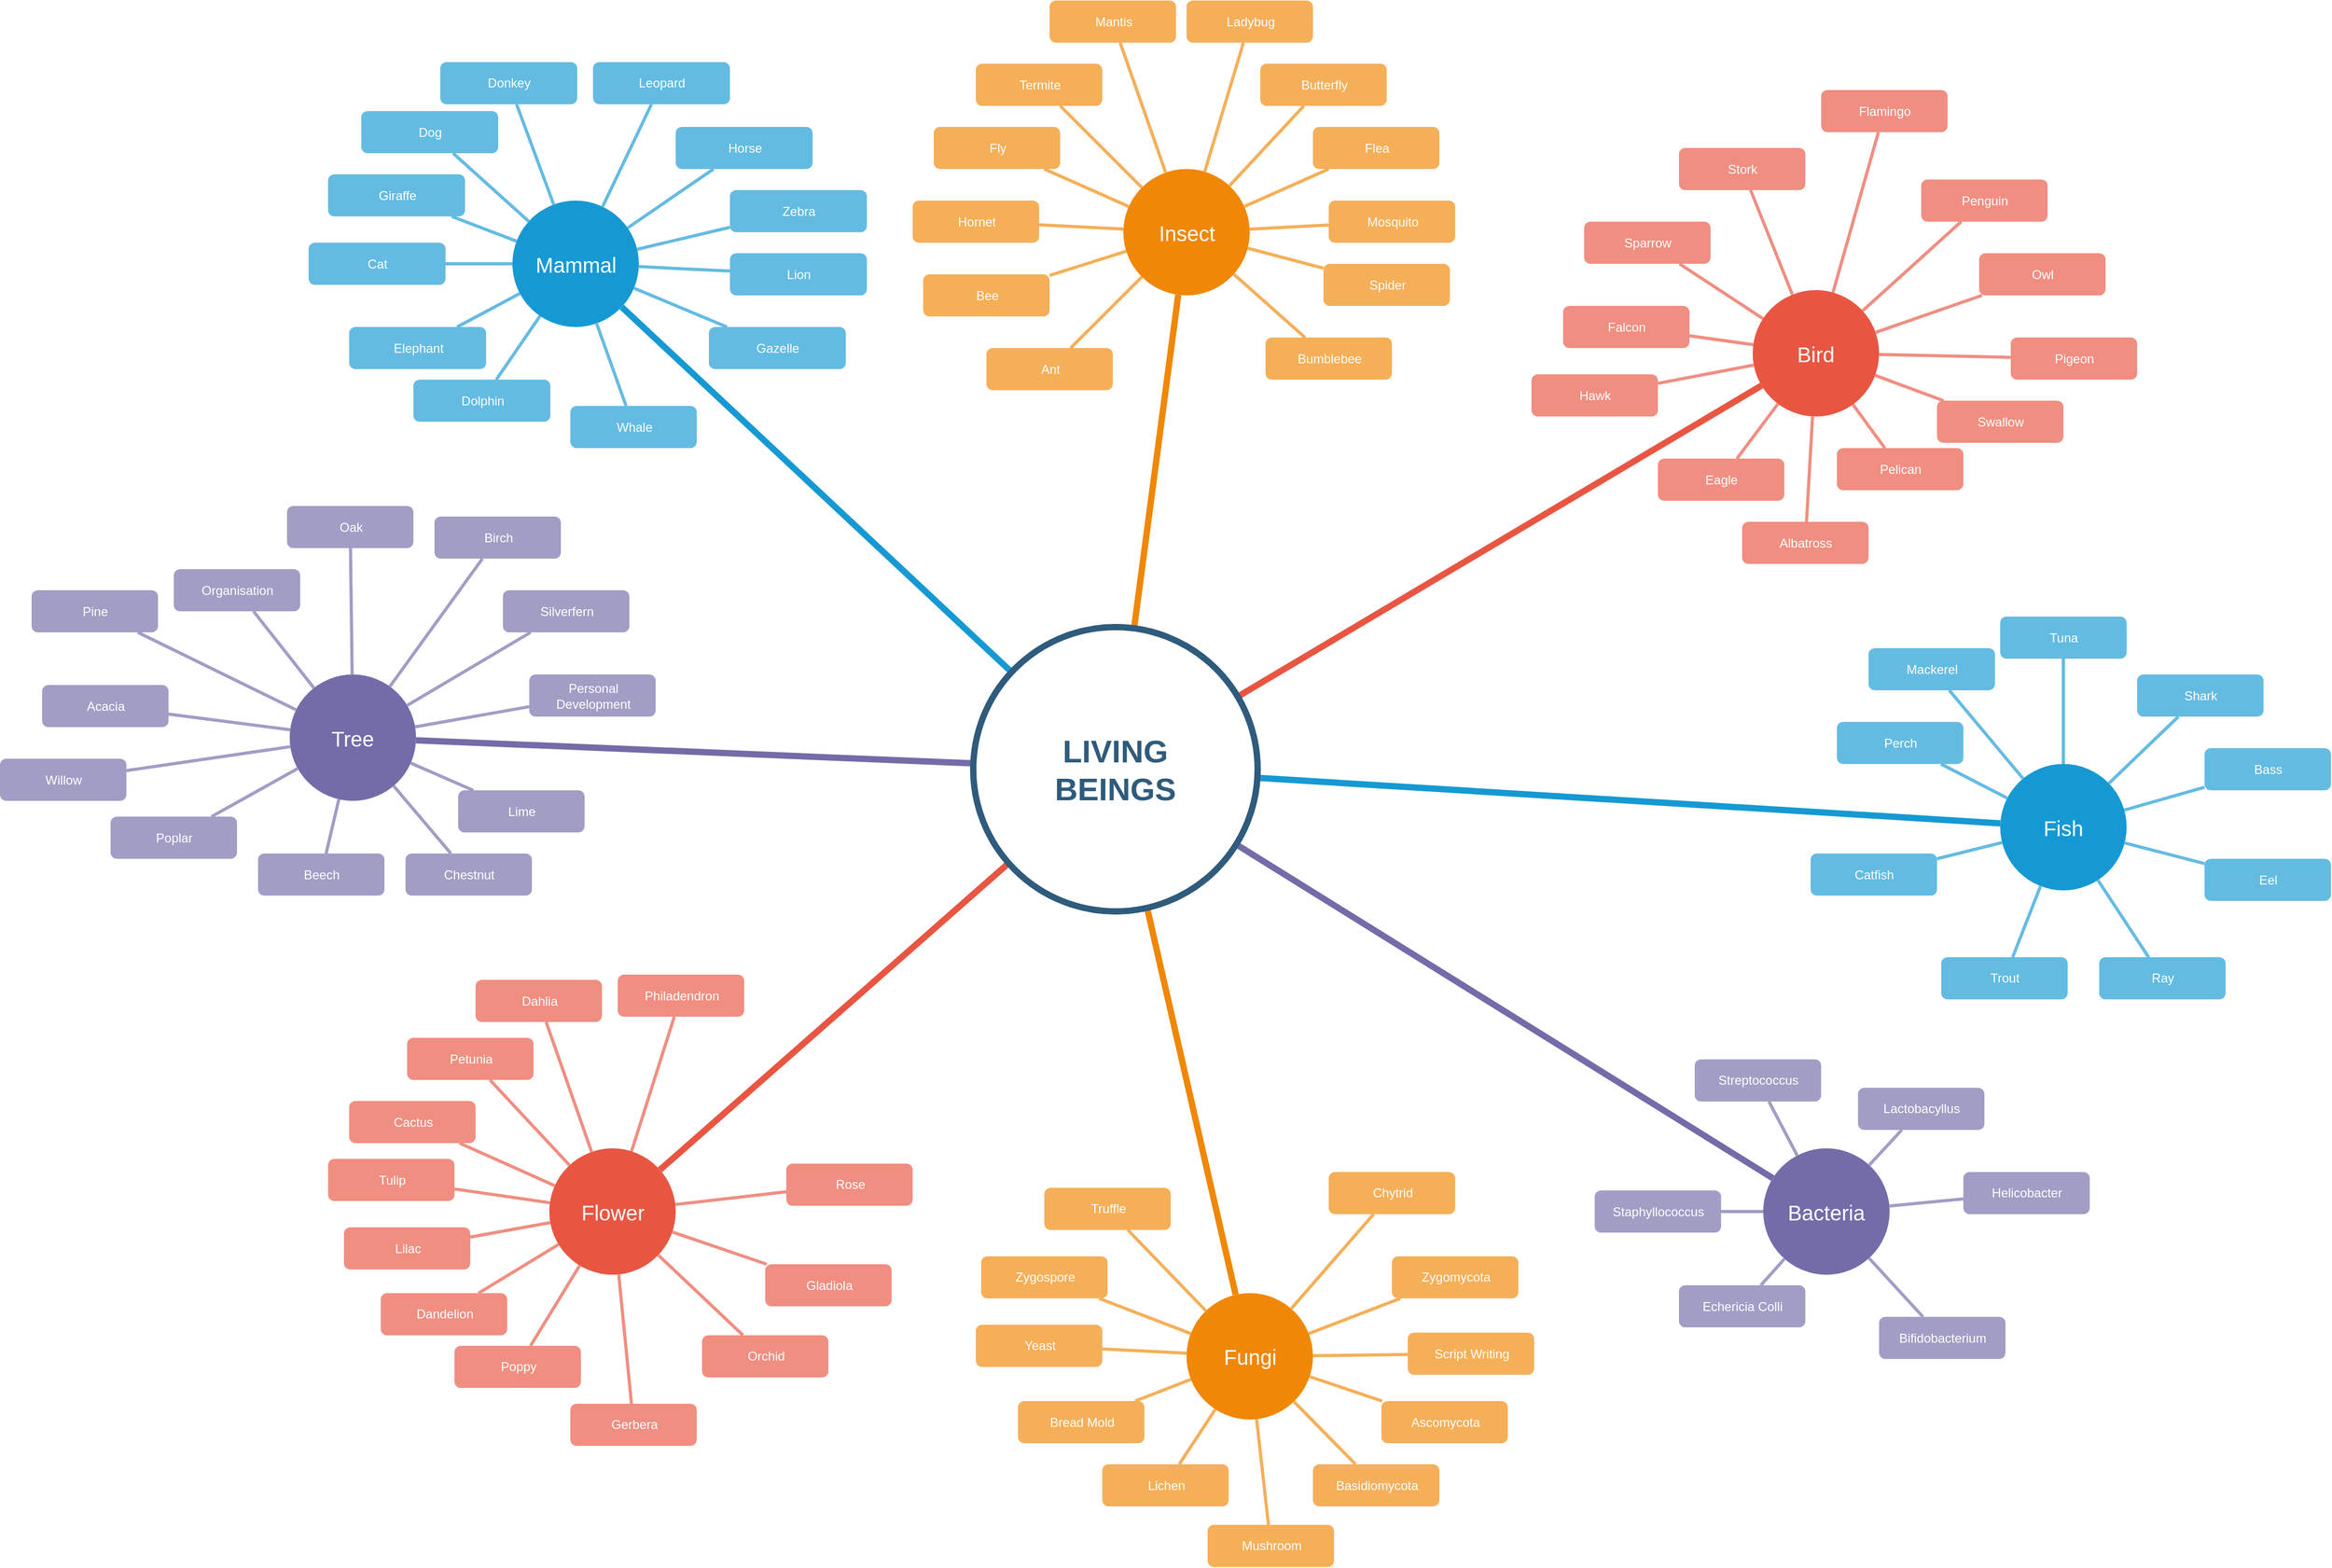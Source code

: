 <mxfile version="24.7.12">
  <diagram id="6a731a19-8d31-9384-78a2-239565b7b9f0" name="Page-1">
    <mxGraphModel dx="2656" dy="2002" grid="1" gridSize="10" guides="1" tooltips="1" connect="1" arrows="1" fold="1" page="1" pageScale="1" pageWidth="1169" pageHeight="827" background="none" math="0" shadow="0">
      <root>
        <mxCell id="0" />
        <mxCell id="1" parent="0" />
        <mxCell id="1350" value="Mammal" style="ellipse;whiteSpace=wrap;html=1;shadow=0;fontFamily=Helvetica;fontSize=20;fontColor=#FFFFFF;align=center;strokeWidth=3;fillColor=#1699D3;strokeColor=none;" parent="1" vertex="1">
          <mxGeometry x="523.5" y="271.5" width="120" height="120" as="geometry" />
        </mxCell>
        <mxCell id="1351" value="Insect" style="ellipse;whiteSpace=wrap;html=1;shadow=0;fontFamily=Helvetica;fontSize=20;fontColor=#FFFFFF;align=center;strokeWidth=3;fillColor=#F08705;strokeColor=none;gradientColor=none;" parent="1" vertex="1">
          <mxGeometry x="1103.5" y="241.5" width="120" height="120" as="geometry" />
        </mxCell>
        <mxCell id="1352" value="Bird" style="ellipse;whiteSpace=wrap;html=1;shadow=0;fontFamily=Helvetica;fontSize=20;fontColor=#FFFFFF;align=center;strokeWidth=3;fillColor=#E85642;strokeColor=none;" parent="1" vertex="1">
          <mxGeometry x="1701" y="356.5" width="120" height="120" as="geometry" />
        </mxCell>
        <mxCell id="1353" value="Fish" style="ellipse;whiteSpace=wrap;html=1;shadow=0;fontFamily=Helvetica;fontSize=20;fontColor=#FFFFFF;align=center;strokeWidth=3;fillColor=#1699D3;strokeColor=none;" parent="1" vertex="1">
          <mxGeometry x="1936" y="806.5" width="120" height="120" as="geometry" />
        </mxCell>
        <mxCell id="1354" value="Bacteria" style="ellipse;whiteSpace=wrap;html=1;shadow=0;fontFamily=Helvetica;fontSize=20;fontColor=#FFFFFF;align=center;strokeWidth=3;fillColor=#736ca8;strokeColor=none;" parent="1" vertex="1">
          <mxGeometry x="1711" y="1171.5" width="120" height="120" as="geometry" />
        </mxCell>
        <mxCell id="1355" value="Fungi" style="ellipse;whiteSpace=wrap;html=1;shadow=0;fontFamily=Helvetica;fontSize=20;fontColor=#FFFFFF;align=center;strokeWidth=3;fillColor=#F08705;strokeColor=none;" parent="1" vertex="1">
          <mxGeometry x="1163.5" y="1309" width="120" height="120" as="geometry" />
        </mxCell>
        <mxCell id="1356" value="Flower" style="ellipse;whiteSpace=wrap;html=1;shadow=0;fontFamily=Helvetica;fontSize=20;fontColor=#FFFFFF;align=center;strokeWidth=3;fillColor=#E85642;strokeColor=none;" parent="1" vertex="1">
          <mxGeometry x="558.5" y="1171.5" width="120" height="120" as="geometry" />
        </mxCell>
        <mxCell id="1357" value="Ant" style="rounded=1;fillColor=#f5af58;strokeColor=none;strokeWidth=3;shadow=0;html=1;fontColor=#FFFFFF;" parent="1" vertex="1">
          <mxGeometry x="973.5" y="411.5" width="120" height="40" as="geometry" />
        </mxCell>
        <mxCell id="1358" value="Dolphin" style="rounded=1;fillColor=#64BBE2;strokeColor=none;strokeWidth=3;shadow=0;html=1;fontColor=#FFFFFF;" parent="1" vertex="1">
          <mxGeometry x="429.5" y="441.5" width="130" height="40" as="geometry" />
        </mxCell>
        <mxCell id="1359" style="endArrow=none;strokeWidth=6;strokeColor=#1699D3;html=1;" parent="1" source="1515" target="1350" edge="1">
          <mxGeometry relative="1" as="geometry" />
        </mxCell>
        <mxCell id="1360" style="endArrow=none;strokeWidth=6;strokeColor=#f08705;html=1;" parent="1" source="1515" target="1351" edge="1">
          <mxGeometry relative="1" as="geometry" />
        </mxCell>
        <mxCell id="1361" style="endArrow=none;strokeWidth=6;strokeColor=#E85642;html=1;" parent="1" source="1515" target="1352" edge="1">
          <mxGeometry relative="1" as="geometry" />
        </mxCell>
        <mxCell id="1362" style="endArrow=none;strokeWidth=6;strokeColor=#1699D3;html=1;" parent="1" source="1515" target="1353" edge="1">
          <mxGeometry relative="1" as="geometry" />
        </mxCell>
        <mxCell id="1363" style="endArrow=none;strokeWidth=6;strokeColor=#736CA8;html=1;" parent="1" source="1515" target="1516" edge="1">
          <mxGeometry relative="1" as="geometry" />
        </mxCell>
        <mxCell id="1364" style="endArrow=none;strokeWidth=6;strokeColor=#736ca8;html=1;" parent="1" source="1515" target="1354" edge="1">
          <mxGeometry relative="1" as="geometry" />
        </mxCell>
        <mxCell id="1365" value="" style="edgeStyle=none;endArrow=none;strokeWidth=6;strokeColor=#F08705;html=1;" parent="1" source="1515" target="1355" edge="1">
          <mxGeometry x="181" y="226.5" width="100" height="100" as="geometry">
            <mxPoint x="181" y="326.5" as="sourcePoint" />
            <mxPoint x="281" y="226.5" as="targetPoint" />
          </mxGeometry>
        </mxCell>
        <mxCell id="1366" value="" style="edgeStyle=none;endArrow=none;strokeWidth=6;strokeColor=#E85642;html=1;" parent="1" source="1515" target="1356" edge="1">
          <mxGeometry x="181" y="226.5" width="100" height="100" as="geometry">
            <mxPoint x="181" y="326.5" as="sourcePoint" />
            <mxPoint x="281" y="226.5" as="targetPoint" />
          </mxGeometry>
        </mxCell>
        <mxCell id="1367" value="Lion" style="rounded=1;fillColor=#64BBE2;strokeColor=none;strokeWidth=3;shadow=0;html=1;fontColor=#FFFFFF;" parent="1" vertex="1">
          <mxGeometry x="730" y="321.5" width="130" height="40" as="geometry" />
        </mxCell>
        <mxCell id="1368" value="Elephant" style="rounded=1;fillColor=#64BBE2;strokeColor=none;strokeWidth=3;shadow=0;html=1;fontColor=#FFFFFF;" parent="1" vertex="1">
          <mxGeometry x="368.5" y="391.5" width="130" height="40" as="geometry" />
        </mxCell>
        <mxCell id="1369" value="Cat" style="rounded=1;fillColor=#64BBE2;strokeColor=none;strokeWidth=3;shadow=0;html=1;fontColor=#FFFFFF;" parent="1" vertex="1">
          <mxGeometry x="330" y="311.5" width="130" height="40" as="geometry" />
        </mxCell>
        <mxCell id="1370" value="Giraffe" style="rounded=1;fillColor=#64BBE2;strokeColor=none;strokeWidth=3;shadow=0;html=1;fontColor=#FFFFFF;" parent="1" vertex="1">
          <mxGeometry x="348.5" y="246.5" width="130" height="40" as="geometry" />
        </mxCell>
        <mxCell id="1371" value="Dog" style="rounded=1;fillColor=#64BBE2;strokeColor=none;strokeWidth=3;shadow=0;html=1;fontColor=#FFFFFF;" parent="1" vertex="1">
          <mxGeometry x="380" y="186.5" width="130" height="40" as="geometry" />
        </mxCell>
        <mxCell id="1372" value="Donkey" style="rounded=1;fillColor=#64BBE2;strokeColor=none;strokeWidth=3;shadow=0;html=1;fontColor=#FFFFFF;" parent="1" vertex="1">
          <mxGeometry x="455" y="140" width="130" height="40" as="geometry" />
        </mxCell>
        <mxCell id="1373" value="Leopard" style="rounded=1;fillColor=#64BBE2;strokeColor=none;strokeWidth=3;shadow=0;html=1;fontColor=#FFFFFF;" parent="1" vertex="1">
          <mxGeometry x="600" y="140" width="130" height="40" as="geometry" />
        </mxCell>
        <mxCell id="1374" value="Horse" style="rounded=1;fillColor=#64BBE2;strokeColor=none;strokeWidth=3;shadow=0;html=1;fontColor=#FFFFFF;" parent="1" vertex="1">
          <mxGeometry x="678.5" y="201.5" width="130" height="40" as="geometry" />
        </mxCell>
        <mxCell id="1375" value="Zebra" style="rounded=1;fillColor=#64BBE2;strokeColor=none;strokeWidth=3;shadow=0;html=1;fontColor=#FFFFFF;" parent="1" vertex="1">
          <mxGeometry x="730" y="261.5" width="130" height="40" as="geometry" />
        </mxCell>
        <mxCell id="1376" value="Gazelle" style="rounded=1;fillColor=#64BBE2;strokeColor=none;strokeWidth=3;shadow=0;html=1;fontColor=#FFFFFF;" parent="1" vertex="1">
          <mxGeometry x="710" y="391.5" width="130" height="40" as="geometry" />
        </mxCell>
        <mxCell id="1377" value="" style="edgeStyle=none;endArrow=none;strokeWidth=3;strokeColor=#64BBE2;html=1;" parent="1" source="1350" target="1376" edge="1">
          <mxGeometry x="-221.5" y="56.5" width="100" height="100" as="geometry">
            <mxPoint x="-221.5" y="156.5" as="sourcePoint" />
            <mxPoint x="-121.5" y="56.5" as="targetPoint" />
          </mxGeometry>
        </mxCell>
        <mxCell id="1378" value="" style="edgeStyle=none;endArrow=none;strokeWidth=3;strokeColor=#64BBE2;html=1;" parent="1" source="1350" target="1367" edge="1">
          <mxGeometry x="-221.5" y="56.5" width="100" height="100" as="geometry">
            <mxPoint x="-221.5" y="156.5" as="sourcePoint" />
            <mxPoint x="-121.5" y="56.5" as="targetPoint" />
          </mxGeometry>
        </mxCell>
        <mxCell id="1379" value="" style="edgeStyle=none;endArrow=none;strokeWidth=3;strokeColor=#64BBE2;html=1;" parent="1" source="1350" target="1358" edge="1">
          <mxGeometry x="-221.5" y="56.5" width="100" height="100" as="geometry">
            <mxPoint x="-221.5" y="156.5" as="sourcePoint" />
            <mxPoint x="-121.5" y="56.5" as="targetPoint" />
          </mxGeometry>
        </mxCell>
        <mxCell id="1380" value="" style="edgeStyle=none;endArrow=none;strokeWidth=3;strokeColor=#64BBE2;html=1;" parent="1" source="1350" target="1368" edge="1">
          <mxGeometry x="-221.5" y="56.5" width="100" height="100" as="geometry">
            <mxPoint x="-221.5" y="156.5" as="sourcePoint" />
            <mxPoint x="-121.5" y="56.5" as="targetPoint" />
          </mxGeometry>
        </mxCell>
        <mxCell id="1381" value="" style="edgeStyle=none;endArrow=none;strokeWidth=3;strokeColor=#64BBE2;html=1;" parent="1" source="1350" target="1369" edge="1">
          <mxGeometry x="-221.5" y="56.5" width="100" height="100" as="geometry">
            <mxPoint x="-221.5" y="156.5" as="sourcePoint" />
            <mxPoint x="-121.5" y="56.5" as="targetPoint" />
          </mxGeometry>
        </mxCell>
        <mxCell id="1382" value="" style="edgeStyle=none;endArrow=none;strokeWidth=3;strokeColor=#64BBE2;html=1;" parent="1" source="1350" target="1370" edge="1">
          <mxGeometry x="-221.5" y="56.5" width="100" height="100" as="geometry">
            <mxPoint x="-221.5" y="156.5" as="sourcePoint" />
            <mxPoint x="-121.5" y="56.5" as="targetPoint" />
          </mxGeometry>
        </mxCell>
        <mxCell id="1383" value="" style="edgeStyle=none;endArrow=none;strokeWidth=3;strokeColor=#64BBE2;html=1;" parent="1" source="1350" target="1371" edge="1">
          <mxGeometry x="-221.5" y="56.5" width="100" height="100" as="geometry">
            <mxPoint x="-221.5" y="156.5" as="sourcePoint" />
            <mxPoint x="-121.5" y="56.5" as="targetPoint" />
          </mxGeometry>
        </mxCell>
        <mxCell id="1384" value="" style="edgeStyle=none;endArrow=none;strokeWidth=3;strokeColor=#64BBE2;html=1;" parent="1" source="1350" target="1372" edge="1">
          <mxGeometry x="-221.5" y="56.5" width="100" height="100" as="geometry">
            <mxPoint x="-221.5" y="156.5" as="sourcePoint" />
            <mxPoint x="-121.5" y="56.5" as="targetPoint" />
          </mxGeometry>
        </mxCell>
        <mxCell id="1385" value="" style="edgeStyle=none;endArrow=none;strokeWidth=3;strokeColor=#64BBE2;html=1;" parent="1" source="1350" target="1373" edge="1">
          <mxGeometry x="-221.5" y="56.5" width="100" height="100" as="geometry">
            <mxPoint x="-221.5" y="156.5" as="sourcePoint" />
            <mxPoint x="-121.5" y="56.5" as="targetPoint" />
          </mxGeometry>
        </mxCell>
        <mxCell id="1386" value="" style="edgeStyle=none;endArrow=none;strokeWidth=3;strokeColor=#64BBE2;html=1;" parent="1" source="1350" target="1374" edge="1">
          <mxGeometry x="-221.5" y="56.5" width="100" height="100" as="geometry">
            <mxPoint x="-221.5" y="156.5" as="sourcePoint" />
            <mxPoint x="-121.5" y="56.5" as="targetPoint" />
          </mxGeometry>
        </mxCell>
        <mxCell id="1387" value="" style="edgeStyle=none;endArrow=none;strokeWidth=3;strokeColor=#64BBE2;html=1;" parent="1" source="1350" target="1375" edge="1">
          <mxGeometry x="-221.5" y="56.5" width="100" height="100" as="geometry">
            <mxPoint x="-221.5" y="156.5" as="sourcePoint" />
            <mxPoint x="-121.5" y="56.5" as="targetPoint" />
          </mxGeometry>
        </mxCell>
        <mxCell id="1388" value="Bee" style="rounded=1;fillColor=#f5af58;strokeColor=none;strokeWidth=3;shadow=0;html=1;fontColor=#FFFFFF;" parent="1" vertex="1">
          <mxGeometry x="913.5" y="341.5" width="120" height="40" as="geometry" />
        </mxCell>
        <mxCell id="1389" value="Hornet" style="rounded=1;fillColor=#f5af58;strokeColor=none;strokeWidth=3;shadow=0;html=1;fontColor=#FFFFFF;" parent="1" vertex="1">
          <mxGeometry x="903.5" y="271.5" width="120" height="40" as="geometry" />
        </mxCell>
        <mxCell id="1390" value="Fly" style="rounded=1;fillColor=#f5af58;strokeColor=none;strokeWidth=3;shadow=0;html=1;fontColor=#FFFFFF;" parent="1" vertex="1">
          <mxGeometry x="923.5" y="201.5" width="120" height="40" as="geometry" />
        </mxCell>
        <mxCell id="1391" value="Termite" style="rounded=1;fillColor=#f5af58;strokeColor=none;strokeWidth=3;shadow=0;html=1;fontColor=#FFFFFF;" parent="1" vertex="1">
          <mxGeometry x="963.5" y="141.5" width="120" height="40" as="geometry" />
        </mxCell>
        <mxCell id="1392" value="Mantis" style="rounded=1;fillColor=#f5af58;strokeColor=none;strokeWidth=3;shadow=0;html=1;fontColor=#FFFFFF;" parent="1" vertex="1">
          <mxGeometry x="1033.5" y="81.5" width="120" height="40" as="geometry" />
        </mxCell>
        <mxCell id="1393" value="Ladybug" style="rounded=1;fillColor=#f5af58;strokeColor=none;strokeWidth=3;shadow=0;html=1;fontColor=#FFFFFF;" parent="1" vertex="1">
          <mxGeometry x="1163.5" y="81.5" width="120" height="40" as="geometry" />
        </mxCell>
        <mxCell id="1394" value="Butterfly" style="rounded=1;fillColor=#f5af58;strokeColor=none;strokeWidth=3;shadow=0;html=1;fontColor=#FFFFFF;" parent="1" vertex="1">
          <mxGeometry x="1233.5" y="141.5" width="120" height="40" as="geometry" />
        </mxCell>
        <mxCell id="1395" value="Flea" style="rounded=1;fillColor=#f5af58;strokeColor=none;strokeWidth=3;shadow=0;html=1;fontColor=#FFFFFF;" parent="1" vertex="1">
          <mxGeometry x="1283.5" y="201.5" width="120" height="40" as="geometry" />
        </mxCell>
        <mxCell id="1396" value="Mosquito" style="rounded=1;fillColor=#f5af58;strokeColor=none;strokeWidth=3;shadow=0;html=1;fontColor=#FFFFFF;" parent="1" vertex="1">
          <mxGeometry x="1298.5" y="271.5" width="120" height="40" as="geometry" />
        </mxCell>
        <mxCell id="1397" value="Spider" style="rounded=1;fillColor=#f5af58;strokeColor=none;strokeWidth=3;shadow=0;html=1;fontColor=#FFFFFF;" parent="1" vertex="1">
          <mxGeometry x="1293.5" y="331.5" width="120" height="40" as="geometry" />
        </mxCell>
        <mxCell id="1398" value="Bumblebee" style="rounded=1;fillColor=#f5af58;strokeColor=none;strokeWidth=3;shadow=0;html=1;fontColor=#FFFFFF;" parent="1" vertex="1">
          <mxGeometry x="1238.5" y="401.5" width="120" height="40" as="geometry" />
        </mxCell>
        <mxCell id="1399" value="" style="edgeStyle=none;endArrow=none;strokeWidth=3;strokeColor=#F5AF58;html=1;" parent="1" source="1351" target="1357" edge="1">
          <mxGeometry x="3.5" y="21.5" width="100" height="100" as="geometry">
            <mxPoint x="3.5" y="121.5" as="sourcePoint" />
            <mxPoint x="103.5" y="21.5" as="targetPoint" />
          </mxGeometry>
        </mxCell>
        <mxCell id="1400" value="" style="edgeStyle=none;endArrow=none;strokeWidth=3;strokeColor=#F5AF58;html=1;" parent="1" source="1351" target="1388" edge="1">
          <mxGeometry x="3.5" y="21.5" width="100" height="100" as="geometry">
            <mxPoint x="3.5" y="121.5" as="sourcePoint" />
            <mxPoint x="103.5" y="21.5" as="targetPoint" />
          </mxGeometry>
        </mxCell>
        <mxCell id="1401" value="" style="edgeStyle=none;endArrow=none;strokeWidth=3;strokeColor=#F5AF58;html=1;" parent="1" source="1351" target="1389" edge="1">
          <mxGeometry x="3.5" y="21.5" width="100" height="100" as="geometry">
            <mxPoint x="3.5" y="121.5" as="sourcePoint" />
            <mxPoint x="103.5" y="21.5" as="targetPoint" />
          </mxGeometry>
        </mxCell>
        <mxCell id="1402" value="" style="edgeStyle=none;endArrow=none;strokeWidth=3;strokeColor=#F5AF58;html=1;" parent="1" source="1351" target="1390" edge="1">
          <mxGeometry x="3.5" y="21.5" width="100" height="100" as="geometry">
            <mxPoint x="3.5" y="121.5" as="sourcePoint" />
            <mxPoint x="103.5" y="21.5" as="targetPoint" />
          </mxGeometry>
        </mxCell>
        <mxCell id="1403" value="" style="edgeStyle=none;endArrow=none;strokeWidth=3;strokeColor=#F5AF58;html=1;" parent="1" source="1351" target="1391" edge="1">
          <mxGeometry x="3.5" y="21.5" width="100" height="100" as="geometry">
            <mxPoint x="3.5" y="121.5" as="sourcePoint" />
            <mxPoint x="103.5" y="21.5" as="targetPoint" />
          </mxGeometry>
        </mxCell>
        <mxCell id="1404" value="" style="edgeStyle=none;endArrow=none;strokeWidth=3;strokeColor=#F5AF58;html=1;" parent="1" source="1351" target="1392" edge="1">
          <mxGeometry x="3.5" y="21.5" width="100" height="100" as="geometry">
            <mxPoint x="3.5" y="121.5" as="sourcePoint" />
            <mxPoint x="103.5" y="21.5" as="targetPoint" />
          </mxGeometry>
        </mxCell>
        <mxCell id="1405" value="" style="edgeStyle=none;endArrow=none;strokeWidth=3;strokeColor=#F5AF58;html=1;" parent="1" source="1351" target="1393" edge="1">
          <mxGeometry x="3.5" y="21.5" width="100" height="100" as="geometry">
            <mxPoint x="3.5" y="121.5" as="sourcePoint" />
            <mxPoint x="103.5" y="21.5" as="targetPoint" />
          </mxGeometry>
        </mxCell>
        <mxCell id="1406" value="" style="edgeStyle=none;endArrow=none;strokeWidth=3;strokeColor=#F5AF58;html=1;" parent="1" source="1351" target="1394" edge="1">
          <mxGeometry x="3.5" y="21.5" width="100" height="100" as="geometry">
            <mxPoint x="3.5" y="121.5" as="sourcePoint" />
            <mxPoint x="103.5" y="21.5" as="targetPoint" />
          </mxGeometry>
        </mxCell>
        <mxCell id="1407" value="" style="edgeStyle=none;endArrow=none;strokeWidth=3;strokeColor=#F5AF58;html=1;" parent="1" source="1351" target="1395" edge="1">
          <mxGeometry x="3.5" y="21.5" width="100" height="100" as="geometry">
            <mxPoint x="3.5" y="121.5" as="sourcePoint" />
            <mxPoint x="103.5" y="21.5" as="targetPoint" />
          </mxGeometry>
        </mxCell>
        <mxCell id="1408" value="" style="edgeStyle=none;endArrow=none;strokeWidth=3;strokeColor=#F5AF58;html=1;" parent="1" source="1351" target="1396" edge="1">
          <mxGeometry x="3.5" y="21.5" width="100" height="100" as="geometry">
            <mxPoint x="3.5" y="121.5" as="sourcePoint" />
            <mxPoint x="103.5" y="21.5" as="targetPoint" />
          </mxGeometry>
        </mxCell>
        <mxCell id="1409" value="" style="edgeStyle=none;endArrow=none;strokeWidth=3;strokeColor=#F5AF58;html=1;" parent="1" source="1351" target="1397" edge="1">
          <mxGeometry x="3.5" y="21.5" width="100" height="100" as="geometry">
            <mxPoint x="3.5" y="121.5" as="sourcePoint" />
            <mxPoint x="103.5" y="21.5" as="targetPoint" />
          </mxGeometry>
        </mxCell>
        <mxCell id="1410" value="" style="edgeStyle=none;endArrow=none;strokeWidth=3;strokeColor=#F5AF58;html=1;" parent="1" source="1351" target="1398" edge="1">
          <mxGeometry x="3.5" y="21.5" width="100" height="100" as="geometry">
            <mxPoint x="3.5" y="121.5" as="sourcePoint" />
            <mxPoint x="103.5" y="21.5" as="targetPoint" />
          </mxGeometry>
        </mxCell>
        <mxCell id="1411" value="Eagle" style="rounded=1;fillColor=#f08e81;strokeColor=none;strokeWidth=3;shadow=0;html=1;fontColor=#FFFFFF;" parent="1" vertex="1">
          <mxGeometry x="1611" y="516.5" width="120" height="40" as="geometry" />
        </mxCell>
        <mxCell id="1412" value="Pigeon" style="rounded=1;fillColor=#f08e81;strokeColor=none;strokeWidth=3;shadow=0;html=1;fontColor=#FFFFFF;" parent="1" vertex="1">
          <mxGeometry x="1946" y="401.5" width="120" height="40" as="geometry" />
        </mxCell>
        <mxCell id="1413" value="Hawk" style="rounded=1;fillColor=#f08e81;strokeColor=none;strokeWidth=3;shadow=0;html=1;fontColor=#FFFFFF;" parent="1" vertex="1">
          <mxGeometry x="1491" y="436.5" width="120" height="40" as="geometry" />
        </mxCell>
        <mxCell id="1414" value="Falcon" style="rounded=1;fillColor=#f08e81;strokeColor=none;strokeWidth=3;shadow=0;html=1;fontColor=#FFFFFF;" parent="1" vertex="1">
          <mxGeometry x="1521" y="371.5" width="120" height="40" as="geometry" />
        </mxCell>
        <mxCell id="1415" value="Sparrow" style="rounded=1;fillColor=#f08e81;strokeColor=none;strokeWidth=3;shadow=0;html=1;fontColor=#FFFFFF;" parent="1" vertex="1">
          <mxGeometry x="1541" y="291.5" width="120" height="40" as="geometry" />
        </mxCell>
        <mxCell id="1416" value="Stork" style="rounded=1;fillColor=#f08e81;strokeColor=none;strokeWidth=3;shadow=0;html=1;fontColor=#FFFFFF;" parent="1" vertex="1">
          <mxGeometry x="1631" y="221.5" width="120" height="40" as="geometry" />
        </mxCell>
        <mxCell id="1417" value="Flamingo" style="rounded=1;fillColor=#f08e81;strokeColor=none;strokeWidth=3;shadow=0;html=1;fontColor=#FFFFFF;" parent="1" vertex="1">
          <mxGeometry x="1766" y="166.5" width="120" height="40" as="geometry" />
        </mxCell>
        <mxCell id="1418" value="Penguin" style="rounded=1;fillColor=#f08e81;strokeColor=none;strokeWidth=3;shadow=0;html=1;fontColor=#FFFFFF;" parent="1" vertex="1">
          <mxGeometry x="1861" y="251.5" width="120" height="40" as="geometry" />
        </mxCell>
        <mxCell id="1419" value="Owl" style="rounded=1;fillColor=#f08e81;strokeColor=none;strokeWidth=3;shadow=0;html=1;fontColor=#FFFFFF;" parent="1" vertex="1">
          <mxGeometry x="1916" y="321.5" width="120" height="40" as="geometry" />
        </mxCell>
        <mxCell id="1420" value="Albatross" style="rounded=1;fillColor=#f08e81;strokeColor=none;strokeWidth=3;shadow=0;html=1;fontColor=#FFFFFF;" parent="1" vertex="1">
          <mxGeometry x="1691" y="576.5" width="120" height="40" as="geometry" />
        </mxCell>
        <mxCell id="1421" value="Pelican" style="rounded=1;fillColor=#f08e81;strokeColor=none;strokeWidth=3;shadow=0;html=1;fontColor=#FFFFFF;" parent="1" vertex="1">
          <mxGeometry x="1781" y="506.5" width="120" height="40" as="geometry" />
        </mxCell>
        <mxCell id="1422" value="Swallow" style="rounded=1;fillColor=#f08e81;strokeColor=none;strokeWidth=3;shadow=0;html=1;fontColor=#FFFFFF;" parent="1" vertex="1">
          <mxGeometry x="1876" y="461.5" width="120" height="40" as="geometry" />
        </mxCell>
        <mxCell id="1423" value="" style="edgeStyle=none;endArrow=none;strokeWidth=3;strokeColor=#F08E81;html=1;" parent="1" source="1352" target="1411" edge="1">
          <mxGeometry x="31" y="106.5" width="100" height="100" as="geometry">
            <mxPoint x="31" y="206.5" as="sourcePoint" />
            <mxPoint x="131" y="106.5" as="targetPoint" />
          </mxGeometry>
        </mxCell>
        <mxCell id="1424" value="" style="edgeStyle=none;endArrow=none;strokeWidth=3;strokeColor=#F08E81;html=1;" parent="1" source="1352" target="1413" edge="1">
          <mxGeometry x="31" y="106.5" width="100" height="100" as="geometry">
            <mxPoint x="31" y="206.5" as="sourcePoint" />
            <mxPoint x="131" y="106.5" as="targetPoint" />
          </mxGeometry>
        </mxCell>
        <mxCell id="1425" value="" style="edgeStyle=none;endArrow=none;strokeWidth=3;strokeColor=#F08E81;html=1;" parent="1" source="1352" target="1414" edge="1">
          <mxGeometry x="31" y="106.5" width="100" height="100" as="geometry">
            <mxPoint x="31" y="206.5" as="sourcePoint" />
            <mxPoint x="131" y="106.5" as="targetPoint" />
          </mxGeometry>
        </mxCell>
        <mxCell id="1426" value="" style="edgeStyle=none;endArrow=none;strokeWidth=3;strokeColor=#F08E81;html=1;" parent="1" source="1352" target="1415" edge="1">
          <mxGeometry x="31" y="106.5" width="100" height="100" as="geometry">
            <mxPoint x="31" y="206.5" as="sourcePoint" />
            <mxPoint x="131" y="106.5" as="targetPoint" />
          </mxGeometry>
        </mxCell>
        <mxCell id="1427" value="" style="edgeStyle=none;endArrow=none;strokeWidth=3;strokeColor=#F08E81;html=1;" parent="1" source="1352" target="1416" edge="1">
          <mxGeometry x="31" y="106.5" width="100" height="100" as="geometry">
            <mxPoint x="31" y="206.5" as="sourcePoint" />
            <mxPoint x="131" y="106.5" as="targetPoint" />
          </mxGeometry>
        </mxCell>
        <mxCell id="1428" value="" style="edgeStyle=none;endArrow=none;strokeWidth=3;strokeColor=#F08E81;html=1;" parent="1" source="1352" target="1417" edge="1">
          <mxGeometry x="31" y="106.5" width="100" height="100" as="geometry">
            <mxPoint x="31" y="206.5" as="sourcePoint" />
            <mxPoint x="131" y="106.5" as="targetPoint" />
          </mxGeometry>
        </mxCell>
        <mxCell id="1429" value="" style="edgeStyle=none;endArrow=none;strokeWidth=3;strokeColor=#F08E81;html=1;" parent="1" source="1352" target="1418" edge="1">
          <mxGeometry x="31" y="106.5" width="100" height="100" as="geometry">
            <mxPoint x="31" y="206.5" as="sourcePoint" />
            <mxPoint x="131" y="106.5" as="targetPoint" />
          </mxGeometry>
        </mxCell>
        <mxCell id="1430" value="" style="edgeStyle=none;endArrow=none;strokeWidth=3;strokeColor=#F08E81;html=1;" parent="1" source="1352" target="1419" edge="1">
          <mxGeometry x="31" y="106.5" width="100" height="100" as="geometry">
            <mxPoint x="31" y="206.5" as="sourcePoint" />
            <mxPoint x="131" y="106.5" as="targetPoint" />
          </mxGeometry>
        </mxCell>
        <mxCell id="1431" value="" style="edgeStyle=none;endArrow=none;strokeWidth=3;strokeColor=#F08E81;html=1;" parent="1" source="1352" target="1412" edge="1">
          <mxGeometry x="31" y="106.5" width="100" height="100" as="geometry">
            <mxPoint x="31" y="206.5" as="sourcePoint" />
            <mxPoint x="131" y="106.5" as="targetPoint" />
          </mxGeometry>
        </mxCell>
        <mxCell id="1432" value="" style="edgeStyle=none;endArrow=none;strokeWidth=3;strokeColor=#F08E81;html=1;" parent="1" source="1352" target="1422" edge="1">
          <mxGeometry x="31" y="106.5" width="100" height="100" as="geometry">
            <mxPoint x="31" y="206.5" as="sourcePoint" />
            <mxPoint x="131" y="106.5" as="targetPoint" />
          </mxGeometry>
        </mxCell>
        <mxCell id="1433" value="" style="edgeStyle=none;endArrow=none;strokeWidth=3;strokeColor=#F08E81;html=1;" parent="1" source="1352" target="1421" edge="1">
          <mxGeometry x="31" y="106.5" width="100" height="100" as="geometry">
            <mxPoint x="31" y="206.5" as="sourcePoint" />
            <mxPoint x="131" y="106.5" as="targetPoint" />
          </mxGeometry>
        </mxCell>
        <mxCell id="1434" value="" style="edgeStyle=none;endArrow=none;strokeWidth=3;strokeColor=#F08E81;html=1;" parent="1" source="1352" target="1420" edge="1">
          <mxGeometry x="31" y="106.5" width="100" height="100" as="geometry">
            <mxPoint x="31" y="206.5" as="sourcePoint" />
            <mxPoint x="131" y="106.5" as="targetPoint" />
          </mxGeometry>
        </mxCell>
        <mxCell id="1435" value="Perch" style="rounded=1;fillColor=#64BBE2;strokeColor=none;strokeWidth=3;shadow=0;html=1;fontColor=#FFFFFF;" parent="1" vertex="1">
          <mxGeometry x="1781" y="766.5" width="120" height="40" as="geometry" />
        </mxCell>
        <mxCell id="1436" value="Mackerel" style="rounded=1;fillColor=#64BBE2;strokeColor=none;strokeWidth=3;shadow=0;html=1;fontColor=#FFFFFF;" parent="1" vertex="1">
          <mxGeometry x="1811" y="696.5" width="120" height="40" as="geometry" />
        </mxCell>
        <mxCell id="1437" value="Tuna" style="rounded=1;fillColor=#64BBE2;strokeColor=none;strokeWidth=3;shadow=0;html=1;fontColor=#FFFFFF;" parent="1" vertex="1">
          <mxGeometry x="1936" y="666.5" width="120" height="40" as="geometry" />
        </mxCell>
        <mxCell id="1438" value="Shark" style="rounded=1;fillColor=#64BBE2;strokeColor=none;strokeWidth=3;shadow=0;html=1;fontColor=#FFFFFF;" parent="1" vertex="1">
          <mxGeometry x="2066" y="721.5" width="120" height="40" as="geometry" />
        </mxCell>
        <mxCell id="1439" value="Whale" style="rounded=1;fillColor=#64BBE2;strokeColor=none;strokeWidth=3;shadow=0;html=1;fontColor=#FFFFFF;" parent="1" vertex="1">
          <mxGeometry x="578.5" y="466.5" width="120" height="40" as="geometry" />
        </mxCell>
        <mxCell id="1440" value="Bass" style="rounded=1;fillColor=#64BBE2;strokeColor=none;strokeWidth=3;shadow=0;html=1;fontColor=#FFFFFF;" parent="1" vertex="1">
          <mxGeometry x="2130" y="791.5" width="120" height="40" as="geometry" />
        </mxCell>
        <mxCell id="1441" value="Eel" style="rounded=1;fillColor=#64BBE2;strokeColor=none;strokeWidth=3;shadow=0;html=1;fontColor=#FFFFFF;" parent="1" vertex="1">
          <mxGeometry x="2130" y="896.5" width="120" height="40" as="geometry" />
        </mxCell>
        <mxCell id="1443" value="Ray" style="rounded=1;fillColor=#64BBE2;strokeColor=none;strokeWidth=3;shadow=0;html=1;fontColor=#FFFFFF;" parent="1" vertex="1">
          <mxGeometry x="2030" y="990" width="120" height="40" as="geometry" />
        </mxCell>
        <mxCell id="1444" value="Trout" style="rounded=1;fillColor=#64BBE2;strokeColor=none;strokeWidth=3;shadow=0;html=1;fontColor=#FFFFFF;" parent="1" vertex="1">
          <mxGeometry x="1880" y="990" width="120" height="40" as="geometry" />
        </mxCell>
        <mxCell id="1445" value="Catfish" style="rounded=1;fillColor=#64BBE2;strokeColor=none;strokeWidth=3;shadow=0;html=1;fontColor=#FFFFFF;" parent="1" vertex="1">
          <mxGeometry x="1756" y="891.5" width="120" height="40" as="geometry" />
        </mxCell>
        <mxCell id="1446" value="" style="edgeStyle=none;endArrow=none;strokeWidth=3;strokeColor=#64BBE2;html=1;" parent="1" source="1353" target="1435" edge="1">
          <mxGeometry x="-24" y="196.5" width="100" height="100" as="geometry">
            <mxPoint x="-24" y="296.5" as="sourcePoint" />
            <mxPoint x="76" y="196.5" as="targetPoint" />
          </mxGeometry>
        </mxCell>
        <mxCell id="1447" value="" style="edgeStyle=none;endArrow=none;strokeWidth=3;strokeColor=#64BBE2;html=1;" parent="1" source="1353" target="1436" edge="1">
          <mxGeometry x="-24" y="196.5" width="100" height="100" as="geometry">
            <mxPoint x="-24" y="296.5" as="sourcePoint" />
            <mxPoint x="76" y="196.5" as="targetPoint" />
          </mxGeometry>
        </mxCell>
        <mxCell id="1448" value="" style="edgeStyle=none;endArrow=none;strokeWidth=3;strokeColor=#64BBE2;html=1;" parent="1" source="1353" target="1437" edge="1">
          <mxGeometry x="-24" y="196.5" width="100" height="100" as="geometry">
            <mxPoint x="-24" y="296.5" as="sourcePoint" />
            <mxPoint x="76" y="196.5" as="targetPoint" />
          </mxGeometry>
        </mxCell>
        <mxCell id="1449" value="" style="edgeStyle=none;endArrow=none;strokeWidth=3;strokeColor=#64BBE2;html=1;" parent="1" source="1353" target="1438" edge="1">
          <mxGeometry x="-24" y="196.5" width="100" height="100" as="geometry">
            <mxPoint x="-24" y="296.5" as="sourcePoint" />
            <mxPoint x="76" y="196.5" as="targetPoint" />
          </mxGeometry>
        </mxCell>
        <mxCell id="1451" value="" style="edgeStyle=none;endArrow=none;strokeWidth=3;strokeColor=#64BBE2;html=1;" parent="1" source="1353" target="1440" edge="1">
          <mxGeometry x="-24" y="196.5" width="100" height="100" as="geometry">
            <mxPoint x="-24" y="296.5" as="sourcePoint" />
            <mxPoint x="76" y="196.5" as="targetPoint" />
          </mxGeometry>
        </mxCell>
        <mxCell id="1453" value="" style="edgeStyle=none;endArrow=none;strokeWidth=3;strokeColor=#64BBE2;html=1;" parent="1" source="1353" target="1441" edge="1">
          <mxGeometry x="-24" y="196.5" width="100" height="100" as="geometry">
            <mxPoint x="-24" y="296.5" as="sourcePoint" />
            <mxPoint x="76" y="196.5" as="targetPoint" />
          </mxGeometry>
        </mxCell>
        <mxCell id="1454" value="" style="edgeStyle=none;endArrow=none;strokeWidth=3;strokeColor=#64BBE2;html=1;" parent="1" source="1353" target="1443" edge="1">
          <mxGeometry x="-24" y="196.5" width="100" height="100" as="geometry">
            <mxPoint x="-24" y="296.5" as="sourcePoint" />
            <mxPoint x="76" y="196.5" as="targetPoint" />
          </mxGeometry>
        </mxCell>
        <mxCell id="1455" value="" style="edgeStyle=none;endArrow=none;strokeWidth=3;strokeColor=#64BBE2;html=1;" parent="1" source="1353" target="1444" edge="1">
          <mxGeometry x="-24" y="196.5" width="100" height="100" as="geometry">
            <mxPoint x="-24" y="296.5" as="sourcePoint" />
            <mxPoint x="76" y="196.5" as="targetPoint" />
          </mxGeometry>
        </mxCell>
        <mxCell id="1456" value="" style="edgeStyle=none;endArrow=none;strokeWidth=3;strokeColor=#64BBE2;html=1;" parent="1" source="1353" target="1445" edge="1">
          <mxGeometry x="-24" y="196.5" width="100" height="100" as="geometry">
            <mxPoint x="-24" y="296.5" as="sourcePoint" />
            <mxPoint x="76" y="196.5" as="targetPoint" />
          </mxGeometry>
        </mxCell>
        <mxCell id="1457" value="Streptococcus" style="rounded=1;fillColor=#a29dc5;strokeColor=none;strokeWidth=3;shadow=0;html=1;fontColor=#FFFFFF;" parent="1" vertex="1">
          <mxGeometry x="1646" y="1087" width="120" height="40" as="geometry" />
        </mxCell>
        <mxCell id="1458" value="Echericia Colli" style="rounded=1;fillColor=#a29dc5;strokeColor=none;strokeWidth=3;shadow=0;html=1;fontColor=#FFFFFF;" parent="1" vertex="1">
          <mxGeometry x="1631" y="1301.5" width="120" height="40" as="geometry" />
        </mxCell>
        <mxCell id="1459" value="Lactobacyllus" style="rounded=1;fillColor=#a29dc5;strokeColor=none;strokeWidth=3;shadow=0;html=1;fontColor=#FFFFFF;" parent="1" vertex="1">
          <mxGeometry x="1801" y="1114" width="120" height="40" as="geometry" />
        </mxCell>
        <mxCell id="1460" value="Helicobacter" style="rounded=1;fillColor=#a29dc5;strokeColor=none;strokeWidth=3;shadow=0;html=1;fontColor=#FFFFFF;" parent="1" vertex="1">
          <mxGeometry x="1901" y="1194" width="120" height="40" as="geometry" />
        </mxCell>
        <mxCell id="1461" value="Bifidobacterium" style="rounded=1;fillColor=#a29dc5;strokeColor=none;strokeWidth=3;shadow=0;html=1;fontColor=#FFFFFF;" parent="1" vertex="1">
          <mxGeometry x="1821" y="1331.5" width="120" height="40" as="geometry" />
        </mxCell>
        <mxCell id="1462" value="Staphyllococcus" style="rounded=1;fillColor=#a29dc5;strokeColor=none;strokeWidth=3;shadow=0;html=1;fontColor=#FFFFFF;" parent="1" vertex="1">
          <mxGeometry x="1551" y="1211.5" width="120" height="40" as="geometry" />
        </mxCell>
        <mxCell id="1463" value="" style="edgeStyle=none;endArrow=none;strokeWidth=3;strokeColor=#A29DC5;html=1;" parent="1" source="1354" target="1460" edge="1">
          <mxGeometry x="251" y="-103.5" width="100" height="100" as="geometry">
            <mxPoint x="251" y="-3.5" as="sourcePoint" />
            <mxPoint x="351" y="-103.5" as="targetPoint" />
          </mxGeometry>
        </mxCell>
        <mxCell id="1464" value="" style="edgeStyle=none;endArrow=none;strokeWidth=3;strokeColor=#A29DC5;html=1;" parent="1" source="1354" target="1461" edge="1">
          <mxGeometry x="251" y="-103.5" width="100" height="100" as="geometry">
            <mxPoint x="251" y="-3.5" as="sourcePoint" />
            <mxPoint x="351" y="-103.5" as="targetPoint" />
          </mxGeometry>
        </mxCell>
        <mxCell id="1465" value="" style="edgeStyle=none;endArrow=none;strokeWidth=3;strokeColor=#A29DC5;html=1;" parent="1" source="1354" target="1458" edge="1">
          <mxGeometry x="251" y="-103.5" width="100" height="100" as="geometry">
            <mxPoint x="251" y="-3.5" as="sourcePoint" />
            <mxPoint x="351" y="-103.5" as="targetPoint" />
          </mxGeometry>
        </mxCell>
        <mxCell id="1466" value="" style="edgeStyle=none;endArrow=none;strokeWidth=3;strokeColor=#A29DC5;html=1;" parent="1" source="1354" target="1462" edge="1">
          <mxGeometry x="251" y="-103.5" width="100" height="100" as="geometry">
            <mxPoint x="251" y="-3.5" as="sourcePoint" />
            <mxPoint x="351" y="-103.5" as="targetPoint" />
          </mxGeometry>
        </mxCell>
        <mxCell id="1467" value="" style="edgeStyle=none;endArrow=none;strokeWidth=3;strokeColor=#A29DC5;html=1;" parent="1" source="1354" target="1457" edge="1">
          <mxGeometry x="251" y="-103.5" width="100" height="100" as="geometry">
            <mxPoint x="251" y="-3.5" as="sourcePoint" />
            <mxPoint x="351" y="-103.5" as="targetPoint" />
          </mxGeometry>
        </mxCell>
        <mxCell id="1468" value="Zygomycota" style="rounded=1;fillColor=#f5af58;strokeColor=none;strokeWidth=3;shadow=0;html=1;fontColor=#FFFFFF;" parent="1" vertex="1">
          <mxGeometry x="1358.5" y="1274" width="120" height="40" as="geometry" />
        </mxCell>
        <mxCell id="1469" value="Script Writing" style="rounded=1;fillColor=#f5af58;strokeColor=none;strokeWidth=3;shadow=0;html=1;fontColor=#FFFFFF;" parent="1" vertex="1">
          <mxGeometry x="1373.5" y="1346.5" width="120" height="40" as="geometry" />
        </mxCell>
        <mxCell id="1470" value="Ascomycota" style="rounded=1;fillColor=#f5af58;strokeColor=none;strokeWidth=3;shadow=0;html=1;fontColor=#FFFFFF;" parent="1" vertex="1">
          <mxGeometry x="1348.5" y="1411.5" width="120" height="40" as="geometry" />
        </mxCell>
        <mxCell id="1471" value="Basidiomycota" style="rounded=1;fillColor=#f5af58;strokeColor=none;strokeWidth=3;shadow=0;html=1;fontColor=#FFFFFF;" parent="1" vertex="1">
          <mxGeometry x="1283.5" y="1471.5" width="120" height="40" as="geometry" />
        </mxCell>
        <mxCell id="1472" value="Mushroom" style="rounded=1;fillColor=#f5af58;strokeColor=none;strokeWidth=3;shadow=0;html=1;fontColor=#FFFFFF;" parent="1" vertex="1">
          <mxGeometry x="1183.5" y="1529" width="120" height="40" as="geometry" />
        </mxCell>
        <mxCell id="1473" value="Lichen" style="rounded=1;fillColor=#f5af58;strokeColor=none;strokeWidth=3;shadow=0;html=1;fontColor=#FFFFFF;" parent="1" vertex="1">
          <mxGeometry x="1083.5" y="1471.5" width="120" height="40" as="geometry" />
        </mxCell>
        <mxCell id="1474" value="Bread Mold" style="rounded=1;fillColor=#f5af58;strokeColor=none;strokeWidth=3;shadow=0;html=1;fontColor=#FFFFFF;" parent="1" vertex="1">
          <mxGeometry x="1003.5" y="1411.5" width="120" height="40" as="geometry" />
        </mxCell>
        <mxCell id="1475" value="Yeast" style="rounded=1;fillColor=#f5af58;strokeColor=none;strokeWidth=3;shadow=0;html=1;fontColor=#FFFFFF;" parent="1" vertex="1">
          <mxGeometry x="963.5" y="1339" width="120" height="40" as="geometry" />
        </mxCell>
        <mxCell id="1476" value="Zygospore" style="rounded=1;fillColor=#f5af58;strokeColor=none;strokeWidth=3;shadow=0;html=1;fontColor=#FFFFFF;" parent="1" vertex="1">
          <mxGeometry x="968.5" y="1274" width="120" height="40" as="geometry" />
        </mxCell>
        <mxCell id="1477" value="Truffle" style="rounded=1;fillColor=#f5af58;strokeColor=none;strokeWidth=3;shadow=0;html=1;fontColor=#FFFFFF;" parent="1" vertex="1">
          <mxGeometry x="1028.5" y="1209" width="120" height="40" as="geometry" />
        </mxCell>
        <mxCell id="1478" value="Chytrid" style="rounded=1;fillColor=#f5af58;strokeColor=none;strokeWidth=3;shadow=0;html=1;fontColor=#FFFFFF;" parent="1" vertex="1">
          <mxGeometry x="1298.5" y="1194" width="120" height="40" as="geometry" />
        </mxCell>
        <mxCell id="1479" value="" style="edgeStyle=none;endArrow=none;strokeWidth=3;strokeColor=#F5AF58;html=1;" parent="1" source="1355" target="1478" edge="1">
          <mxGeometry x="243.5" y="39" width="100" height="100" as="geometry">
            <mxPoint x="243.5" y="139" as="sourcePoint" />
            <mxPoint x="343.5" y="39" as="targetPoint" />
          </mxGeometry>
        </mxCell>
        <mxCell id="1480" value="" style="edgeStyle=none;endArrow=none;strokeWidth=3;strokeColor=#F5AF58;html=1;" parent="1" source="1355" target="1468" edge="1">
          <mxGeometry x="243.5" y="39" width="100" height="100" as="geometry">
            <mxPoint x="243.5" y="139" as="sourcePoint" />
            <mxPoint x="343.5" y="39" as="targetPoint" />
          </mxGeometry>
        </mxCell>
        <mxCell id="1481" value="" style="edgeStyle=none;endArrow=none;strokeWidth=3;strokeColor=#F5AF58;html=1;" parent="1" source="1355" target="1469" edge="1">
          <mxGeometry x="243.5" y="39" width="100" height="100" as="geometry">
            <mxPoint x="243.5" y="139" as="sourcePoint" />
            <mxPoint x="343.5" y="39" as="targetPoint" />
          </mxGeometry>
        </mxCell>
        <mxCell id="1482" value="" style="edgeStyle=none;endArrow=none;strokeWidth=3;strokeColor=#F5AF58;html=1;" parent="1" source="1355" target="1470" edge="1">
          <mxGeometry x="243.5" y="39" width="100" height="100" as="geometry">
            <mxPoint x="243.5" y="139" as="sourcePoint" />
            <mxPoint x="343.5" y="39" as="targetPoint" />
          </mxGeometry>
        </mxCell>
        <mxCell id="1483" value="" style="edgeStyle=none;endArrow=none;strokeWidth=3;strokeColor=#F5AF58;html=1;" parent="1" source="1355" target="1471" edge="1">
          <mxGeometry x="243.5" y="39" width="100" height="100" as="geometry">
            <mxPoint x="243.5" y="139" as="sourcePoint" />
            <mxPoint x="343.5" y="39" as="targetPoint" />
          </mxGeometry>
        </mxCell>
        <mxCell id="1484" value="" style="edgeStyle=none;endArrow=none;strokeWidth=3;strokeColor=#F5AF58;html=1;" parent="1" source="1355" target="1472" edge="1">
          <mxGeometry x="243.5" y="39" width="100" height="100" as="geometry">
            <mxPoint x="243.5" y="139" as="sourcePoint" />
            <mxPoint x="343.5" y="39" as="targetPoint" />
          </mxGeometry>
        </mxCell>
        <mxCell id="1485" value="" style="edgeStyle=none;endArrow=none;strokeWidth=3;strokeColor=#F5AF58;html=1;" parent="1" source="1355" target="1473" edge="1">
          <mxGeometry x="243.5" y="39" width="100" height="100" as="geometry">
            <mxPoint x="243.5" y="139" as="sourcePoint" />
            <mxPoint x="343.5" y="39" as="targetPoint" />
          </mxGeometry>
        </mxCell>
        <mxCell id="1486" value="" style="edgeStyle=none;endArrow=none;strokeWidth=3;strokeColor=#F5AF58;html=1;" parent="1" source="1355" target="1474" edge="1">
          <mxGeometry x="243.5" y="39" width="100" height="100" as="geometry">
            <mxPoint x="243.5" y="139" as="sourcePoint" />
            <mxPoint x="343.5" y="39" as="targetPoint" />
          </mxGeometry>
        </mxCell>
        <mxCell id="1487" value="" style="edgeStyle=none;endArrow=none;strokeWidth=3;strokeColor=#F5AF58;html=1;" parent="1" source="1355" target="1475" edge="1">
          <mxGeometry x="243.5" y="39" width="100" height="100" as="geometry">
            <mxPoint x="243.5" y="139" as="sourcePoint" />
            <mxPoint x="343.5" y="39" as="targetPoint" />
          </mxGeometry>
        </mxCell>
        <mxCell id="1488" value="" style="edgeStyle=none;endArrow=none;strokeWidth=3;strokeColor=#F5AF58;html=1;" parent="1" source="1355" target="1476" edge="1">
          <mxGeometry x="243.5" y="39" width="100" height="100" as="geometry">
            <mxPoint x="243.5" y="139" as="sourcePoint" />
            <mxPoint x="343.5" y="39" as="targetPoint" />
          </mxGeometry>
        </mxCell>
        <mxCell id="1489" value="" style="edgeStyle=none;endArrow=none;strokeWidth=3;strokeColor=#F5AF58;html=1;" parent="1" source="1355" target="1477" edge="1">
          <mxGeometry x="243.5" y="39" width="100" height="100" as="geometry">
            <mxPoint x="243.5" y="139" as="sourcePoint" />
            <mxPoint x="343.5" y="39" as="targetPoint" />
          </mxGeometry>
        </mxCell>
        <mxCell id="1490" value="Philadendron" style="rounded=1;fillColor=#f08e81;strokeColor=none;strokeWidth=3;shadow=0;html=1;fontColor=#FFFFFF;" parent="1" vertex="1">
          <mxGeometry x="623.5" y="1006.5" width="120" height="40" as="geometry" />
        </mxCell>
        <mxCell id="1491" value="Dahlia" style="rounded=1;fillColor=#f08e81;strokeColor=none;strokeWidth=3;shadow=0;html=1;fontColor=#FFFFFF;" parent="1" vertex="1">
          <mxGeometry x="488.5" y="1011.5" width="120" height="40" as="geometry" />
        </mxCell>
        <mxCell id="1492" value="Petunia" style="rounded=1;fillColor=#f08e81;strokeColor=none;strokeWidth=3;shadow=0;html=1;fontColor=#FFFFFF;" parent="1" vertex="1">
          <mxGeometry x="423.5" y="1066.5" width="120" height="40" as="geometry" />
        </mxCell>
        <mxCell id="1493" value="Cactus" style="rounded=1;fillColor=#f08e81;strokeColor=none;strokeWidth=3;shadow=0;html=1;fontColor=#FFFFFF;" parent="1" vertex="1">
          <mxGeometry x="368.5" y="1126.5" width="120" height="40" as="geometry" />
        </mxCell>
        <mxCell id="1494" value="Tulip" style="rounded=1;fillColor=#f08e81;strokeColor=none;strokeWidth=3;shadow=0;html=1;fontColor=#FFFFFF;" parent="1" vertex="1">
          <mxGeometry x="348.5" y="1181.5" width="120" height="40" as="geometry" />
        </mxCell>
        <mxCell id="1495" value="Lilac" style="rounded=1;fillColor=#f08e81;strokeColor=none;strokeWidth=3;shadow=0;html=1;fontColor=#FFFFFF;" parent="1" vertex="1">
          <mxGeometry x="363.5" y="1246.5" width="120" height="40" as="geometry" />
        </mxCell>
        <mxCell id="1496" value="Dandelion" style="rounded=1;fillColor=#f08e81;strokeColor=none;strokeWidth=3;shadow=0;html=1;fontColor=#FFFFFF;" parent="1" vertex="1">
          <mxGeometry x="398.5" y="1309" width="120" height="40" as="geometry" />
        </mxCell>
        <mxCell id="1497" value="Poppy" style="rounded=1;fillColor=#f08e81;strokeColor=none;strokeWidth=3;shadow=0;html=1;fontColor=#FFFFFF;" parent="1" vertex="1">
          <mxGeometry x="468.5" y="1359" width="120" height="40" as="geometry" />
        </mxCell>
        <mxCell id="1498" value="Gerbera" style="rounded=1;fillColor=#f08e81;strokeColor=none;strokeWidth=3;shadow=0;html=1;fontColor=#FFFFFF;" parent="1" vertex="1">
          <mxGeometry x="578.5" y="1414" width="120" height="40" as="geometry" />
        </mxCell>
        <mxCell id="1499" value="Orchid" style="rounded=1;fillColor=#f08e81;strokeColor=none;strokeWidth=3;shadow=0;html=1;fontColor=#FFFFFF;" parent="1" vertex="1">
          <mxGeometry x="703.5" y="1349" width="120" height="40" as="geometry" />
        </mxCell>
        <mxCell id="1500" value="Gladiola" style="rounded=1;fillColor=#f08e81;strokeColor=none;strokeWidth=3;shadow=0;html=1;fontColor=#FFFFFF;" parent="1" vertex="1">
          <mxGeometry x="763.5" y="1281.5" width="120" height="40" as="geometry" />
        </mxCell>
        <mxCell id="1501" value="Rose" style="rounded=1;fillColor=#f08e81;strokeColor=none;strokeWidth=3;shadow=0;html=1;fontColor=#FFFFFF;" parent="1" vertex="1">
          <mxGeometry x="783.5" y="1186" width="120" height="40" as="geometry" />
        </mxCell>
        <mxCell id="1502" value="" style="edgeStyle=none;endArrow=none;strokeWidth=3;strokeColor=#F08E81;html=1;" parent="1" source="1356" target="1501" edge="1">
          <mxGeometry x="188.5" y="51.5" width="100" height="100" as="geometry">
            <mxPoint x="188.5" y="151.5" as="sourcePoint" />
            <mxPoint x="288.5" y="51.5" as="targetPoint" />
          </mxGeometry>
        </mxCell>
        <mxCell id="1503" value="" style="edgeStyle=none;endArrow=none;strokeWidth=3;strokeColor=#F08E81;html=1;" parent="1" source="1356" target="1490" edge="1">
          <mxGeometry x="188.5" y="51.5" width="100" height="100" as="geometry">
            <mxPoint x="188.5" y="151.5" as="sourcePoint" />
            <mxPoint x="288.5" y="51.5" as="targetPoint" />
          </mxGeometry>
        </mxCell>
        <mxCell id="1504" value="" style="edgeStyle=none;endArrow=none;strokeWidth=3;strokeColor=#F08E81;html=1;" parent="1" source="1356" target="1491" edge="1">
          <mxGeometry x="188.5" y="51.5" width="100" height="100" as="geometry">
            <mxPoint x="188.5" y="151.5" as="sourcePoint" />
            <mxPoint x="288.5" y="51.5" as="targetPoint" />
          </mxGeometry>
        </mxCell>
        <mxCell id="1505" value="" style="edgeStyle=none;endArrow=none;strokeWidth=3;strokeColor=#F08E81;html=1;" parent="1" source="1356" target="1492" edge="1">
          <mxGeometry x="188.5" y="51.5" width="100" height="100" as="geometry">
            <mxPoint x="188.5" y="151.5" as="sourcePoint" />
            <mxPoint x="288.5" y="51.5" as="targetPoint" />
          </mxGeometry>
        </mxCell>
        <mxCell id="1506" value="" style="edgeStyle=none;endArrow=none;strokeWidth=3;strokeColor=#F08E81;html=1;" parent="1" source="1356" target="1493" edge="1">
          <mxGeometry x="188.5" y="51.5" width="100" height="100" as="geometry">
            <mxPoint x="188.5" y="151.5" as="sourcePoint" />
            <mxPoint x="288.5" y="51.5" as="targetPoint" />
          </mxGeometry>
        </mxCell>
        <mxCell id="1507" value="" style="edgeStyle=none;endArrow=none;strokeWidth=3;strokeColor=#F08E81;html=1;" parent="1" source="1356" target="1494" edge="1">
          <mxGeometry x="188.5" y="51.5" width="100" height="100" as="geometry">
            <mxPoint x="188.5" y="151.5" as="sourcePoint" />
            <mxPoint x="288.5" y="51.5" as="targetPoint" />
          </mxGeometry>
        </mxCell>
        <mxCell id="1508" value="" style="edgeStyle=none;endArrow=none;strokeWidth=3;strokeColor=#F08E81;html=1;" parent="1" source="1356" target="1495" edge="1">
          <mxGeometry x="188.5" y="51.5" width="100" height="100" as="geometry">
            <mxPoint x="188.5" y="151.5" as="sourcePoint" />
            <mxPoint x="288.5" y="51.5" as="targetPoint" />
          </mxGeometry>
        </mxCell>
        <mxCell id="1509" value="" style="edgeStyle=none;endArrow=none;strokeWidth=3;strokeColor=#F08E81;html=1;" parent="1" source="1356" target="1496" edge="1">
          <mxGeometry x="188.5" y="51.5" width="100" height="100" as="geometry">
            <mxPoint x="188.5" y="151.5" as="sourcePoint" />
            <mxPoint x="288.5" y="51.5" as="targetPoint" />
          </mxGeometry>
        </mxCell>
        <mxCell id="1510" value="" style="edgeStyle=none;endArrow=none;strokeWidth=3;strokeColor=#F08E81;html=1;" parent="1" source="1356" target="1497" edge="1">
          <mxGeometry x="188.5" y="51.5" width="100" height="100" as="geometry">
            <mxPoint x="188.5" y="151.5" as="sourcePoint" />
            <mxPoint x="288.5" y="51.5" as="targetPoint" />
          </mxGeometry>
        </mxCell>
        <mxCell id="1511" value="" style="edgeStyle=none;endArrow=none;strokeWidth=3;strokeColor=#F08E81;html=1;" parent="1" source="1356" target="1498" edge="1">
          <mxGeometry x="188.5" y="51.5" width="100" height="100" as="geometry">
            <mxPoint x="188.5" y="151.5" as="sourcePoint" />
            <mxPoint x="288.5" y="51.5" as="targetPoint" />
          </mxGeometry>
        </mxCell>
        <mxCell id="1512" value="" style="edgeStyle=none;endArrow=none;strokeWidth=3;strokeColor=#F08E81;html=1;" parent="1" source="1356" target="1499" edge="1">
          <mxGeometry x="188.5" y="51.5" width="100" height="100" as="geometry">
            <mxPoint x="188.5" y="151.5" as="sourcePoint" />
            <mxPoint x="288.5" y="51.5" as="targetPoint" />
          </mxGeometry>
        </mxCell>
        <mxCell id="1513" value="" style="edgeStyle=none;endArrow=none;strokeWidth=3;strokeColor=#F08E81;html=1;" parent="1" source="1356" target="1500" edge="1">
          <mxGeometry x="188.5" y="51.5" width="100" height="100" as="geometry">
            <mxPoint x="188.5" y="151.5" as="sourcePoint" />
            <mxPoint x="288.5" y="51.5" as="targetPoint" />
          </mxGeometry>
        </mxCell>
        <mxCell id="1514" style="edgeStyle=orthogonalEdgeStyle;rounded=0;html=1;exitX=0.75;exitY=0;entryX=0.75;entryY=0;startArrow=none;startFill=0;endArrow=block;endFill=1;jettySize=auto;orthogonalLoop=1;strokeColor=#12aab5;strokeWidth=6;fontSize=20;fontColor=#2F5B7C;" parent="1" source="1414" target="1414" edge="1">
          <mxGeometry relative="1" as="geometry" />
        </mxCell>
        <mxCell id="1515" value="&lt;font style=&quot;font-size: 30px;&quot;&gt;LIVING&lt;br&gt;BEINGS&lt;/font&gt;&lt;br&gt;" style="ellipse;whiteSpace=wrap;html=1;shadow=0;fontFamily=Helvetica;fontSize=30;fontColor=#2F5B7C;align=center;strokeColor=#2F5B7C;strokeWidth=6;fillColor=#FFFFFF;fontStyle=1;gradientColor=none;" parent="1" vertex="1">
          <mxGeometry x="961" y="676.5" width="270" height="270" as="geometry" />
        </mxCell>
        <mxCell id="1516" value="Tree" style="ellipse;whiteSpace=wrap;html=1;shadow=0;fontFamily=Helvetica;fontSize=20;fontColor=#FFFFFF;align=center;strokeWidth=3;fillColor=#736ca8;strokeColor=none;" parent="1" vertex="1">
          <mxGeometry x="312" y="721.5" width="120" height="120" as="geometry" />
        </mxCell>
        <mxCell id="1517" value="Organisation" style="rounded=1;fillColor=#a29dc5;strokeColor=none;strokeWidth=3;shadow=0;html=1;fontColor=#FFFFFF;" parent="1" vertex="1">
          <mxGeometry x="202" y="621.5" width="120" height="40" as="geometry" />
        </mxCell>
        <mxCell id="1518" value="Oak" style="rounded=1;fillColor=#a29dc5;strokeColor=none;strokeWidth=3;shadow=0;html=1;fontColor=#FFFFFF;" parent="1" vertex="1">
          <mxGeometry x="309.5" y="561.5" width="120" height="40" as="geometry" />
        </mxCell>
        <mxCell id="1519" value="Birch" style="rounded=1;fillColor=#a29dc5;strokeColor=none;strokeWidth=3;shadow=0;html=1;fontColor=#FFFFFF;" parent="1" vertex="1">
          <mxGeometry x="449.5" y="571.5" width="120" height="40" as="geometry" />
        </mxCell>
        <mxCell id="1520" value="Silverfern" style="rounded=1;fillColor=#a29dc5;strokeColor=none;strokeWidth=3;shadow=0;html=1;fontColor=#FFFFFF;" parent="1" vertex="1">
          <mxGeometry x="514.5" y="641.5" width="120" height="40" as="geometry" />
        </mxCell>
        <mxCell id="1521" value="Personal &#xa;Development" style="rounded=1;fillColor=#a29dc5;strokeColor=none;strokeWidth=3;shadow=0;html=1;fontColor=#FFFFFF;" parent="1" vertex="1">
          <mxGeometry x="539.5" y="721.5" width="120" height="40" as="geometry" />
        </mxCell>
        <mxCell id="1522" value="Pine" style="rounded=1;fillColor=#a29dc5;strokeColor=none;strokeWidth=3;shadow=0;html=1;fontColor=#FFFFFF;" parent="1" vertex="1">
          <mxGeometry x="67" y="641.5" width="120" height="40" as="geometry" />
        </mxCell>
        <mxCell id="1523" value="Lime" style="rounded=1;fillColor=#a29dc5;strokeColor=none;strokeWidth=3;shadow=0;html=1;fontColor=#FFFFFF;" parent="1" vertex="1">
          <mxGeometry x="472" y="831.5" width="120" height="40" as="geometry" />
        </mxCell>
        <mxCell id="1524" value="Chestnut" style="rounded=1;fillColor=#a29dc5;strokeColor=none;strokeWidth=3;shadow=0;html=1;fontColor=#FFFFFF;" parent="1" vertex="1">
          <mxGeometry x="422" y="891.5" width="120" height="40" as="geometry" />
        </mxCell>
        <mxCell id="1525" value="Beech" style="rounded=1;fillColor=#a29dc5;strokeColor=none;strokeWidth=3;shadow=0;html=1;fontColor=#FFFFFF;" parent="1" vertex="1">
          <mxGeometry x="282" y="891.5" width="120" height="40" as="geometry" />
        </mxCell>
        <mxCell id="1526" value="Poplar" style="rounded=1;fillColor=#a29dc5;strokeColor=none;strokeWidth=3;shadow=0;html=1;fontColor=#FFFFFF;" parent="1" vertex="1">
          <mxGeometry x="142" y="856.5" width="120" height="40" as="geometry" />
        </mxCell>
        <mxCell id="1527" value="Willow" style="rounded=1;fillColor=#a29dc5;strokeColor=none;strokeWidth=3;shadow=0;html=1;fontColor=#FFFFFF;" parent="1" vertex="1">
          <mxGeometry x="37" y="801.5" width="120" height="40" as="geometry" />
        </mxCell>
        <mxCell id="1528" value="" style="edgeStyle=none;endArrow=none;strokeWidth=3;strokeColor=#A29DC5;html=1;" parent="1" source="1516" target="1517" edge="1">
          <mxGeometry x="-1498" y="-303.5" width="100" height="100" as="geometry">
            <mxPoint x="-1498" y="-203.5" as="sourcePoint" />
            <mxPoint x="-1398" y="-303.5" as="targetPoint" />
          </mxGeometry>
        </mxCell>
        <mxCell id="1529" value="Acacia" style="rounded=1;fillColor=#a29dc5;strokeColor=none;strokeWidth=3;shadow=0;html=1;fontColor=#FFFFFF;" parent="1" vertex="1">
          <mxGeometry x="77" y="731.5" width="120" height="40" as="geometry" />
        </mxCell>
        <mxCell id="1530" value="" style="edgeStyle=none;endArrow=none;strokeWidth=3;strokeColor=#A29DC5;html=1;" parent="1" source="1516" target="1518" edge="1">
          <mxGeometry x="-1498" y="-303.5" width="100" height="100" as="geometry">
            <mxPoint x="-1498" y="-203.5" as="sourcePoint" />
            <mxPoint x="-1398" y="-303.5" as="targetPoint" />
          </mxGeometry>
        </mxCell>
        <mxCell id="1531" value="" style="edgeStyle=none;endArrow=none;strokeWidth=3;strokeColor=#A29DC5;html=1;" parent="1" source="1516" target="1519" edge="1">
          <mxGeometry x="-1498" y="-303.5" width="100" height="100" as="geometry">
            <mxPoint x="-1498" y="-203.5" as="sourcePoint" />
            <mxPoint x="-1398" y="-303.5" as="targetPoint" />
          </mxGeometry>
        </mxCell>
        <mxCell id="1532" value="" style="edgeStyle=none;endArrow=none;strokeWidth=3;strokeColor=#A29DC5;html=1;" parent="1" source="1516" target="1520" edge="1">
          <mxGeometry x="-1498" y="-303.5" width="100" height="100" as="geometry">
            <mxPoint x="-1498" y="-203.5" as="sourcePoint" />
            <mxPoint x="-1398" y="-303.5" as="targetPoint" />
          </mxGeometry>
        </mxCell>
        <mxCell id="1533" value="" style="edgeStyle=none;endArrow=none;strokeWidth=3;strokeColor=#A29DC5;html=1;" parent="1" source="1516" target="1521" edge="1">
          <mxGeometry x="-1498" y="-303.5" width="100" height="100" as="geometry">
            <mxPoint x="-1498" y="-203.5" as="sourcePoint" />
            <mxPoint x="-1398" y="-303.5" as="targetPoint" />
          </mxGeometry>
        </mxCell>
        <mxCell id="1534" value="" style="edgeStyle=none;endArrow=none;strokeWidth=3;strokeColor=#A29DC5;html=1;" parent="1" source="1516" target="1522" edge="1">
          <mxGeometry x="-1498" y="-303.5" width="100" height="100" as="geometry">
            <mxPoint x="-1498" y="-203.5" as="sourcePoint" />
            <mxPoint x="-1398" y="-303.5" as="targetPoint" />
          </mxGeometry>
        </mxCell>
        <mxCell id="1535" value="" style="edgeStyle=none;endArrow=none;strokeWidth=3;strokeColor=#A29DC5;html=1;" parent="1" source="1516" target="1523" edge="1">
          <mxGeometry x="-1498" y="-303.5" width="100" height="100" as="geometry">
            <mxPoint x="-1498" y="-203.5" as="sourcePoint" />
            <mxPoint x="-1398" y="-303.5" as="targetPoint" />
          </mxGeometry>
        </mxCell>
        <mxCell id="1536" value="" style="edgeStyle=none;endArrow=none;strokeWidth=3;strokeColor=#A29DC5;html=1;" parent="1" source="1516" target="1524" edge="1">
          <mxGeometry x="-1498" y="-303.5" width="100" height="100" as="geometry">
            <mxPoint x="-1498" y="-203.5" as="sourcePoint" />
            <mxPoint x="-1398" y="-303.5" as="targetPoint" />
          </mxGeometry>
        </mxCell>
        <mxCell id="1537" value="" style="edgeStyle=none;endArrow=none;strokeWidth=3;strokeColor=#A29DC5;html=1;" parent="1" source="1516" target="1525" edge="1">
          <mxGeometry x="-1498" y="-303.5" width="100" height="100" as="geometry">
            <mxPoint x="-1498" y="-203.5" as="sourcePoint" />
            <mxPoint x="-1398" y="-303.5" as="targetPoint" />
          </mxGeometry>
        </mxCell>
        <mxCell id="1538" value="" style="edgeStyle=none;endArrow=none;strokeWidth=3;strokeColor=#A29DC5;html=1;" parent="1" source="1516" target="1526" edge="1">
          <mxGeometry x="-1498" y="-303.5" width="100" height="100" as="geometry">
            <mxPoint x="-1498" y="-203.5" as="sourcePoint" />
            <mxPoint x="-1398" y="-303.5" as="targetPoint" />
          </mxGeometry>
        </mxCell>
        <mxCell id="1539" value="" style="edgeStyle=none;endArrow=none;strokeWidth=3;strokeColor=#A29DC5;html=1;" parent="1" source="1516" target="1527" edge="1">
          <mxGeometry x="-1498" y="-303.5" width="100" height="100" as="geometry">
            <mxPoint x="-1498" y="-203.5" as="sourcePoint" />
            <mxPoint x="-1398" y="-303.5" as="targetPoint" />
          </mxGeometry>
        </mxCell>
        <mxCell id="1540" value="" style="edgeStyle=none;endArrow=none;strokeWidth=3;strokeColor=#A29DC5;html=1;" parent="1" source="1516" target="1529" edge="1">
          <mxGeometry x="-1498" y="-303.5" width="100" height="100" as="geometry">
            <mxPoint x="-1498" y="-203.5" as="sourcePoint" />
            <mxPoint x="-1398" y="-303.5" as="targetPoint" />
          </mxGeometry>
        </mxCell>
        <mxCell id="1541" value="" style="edgeStyle=none;endArrow=none;strokeWidth=3;strokeColor=#A29DC5;html=1;" parent="1" source="1354" target="1459" edge="1">
          <mxGeometry x="-1174" y="-408.5" width="100" height="100" as="geometry">
            <mxPoint x="-1174" y="-308.5" as="sourcePoint" />
            <mxPoint x="-1074" y="-408.5" as="targetPoint" />
          </mxGeometry>
        </mxCell>
        <mxCell id="1542" style="edgeStyle=none;rounded=0;html=1;exitX=0.5;exitY=1;endArrow=none;endFill=0;jettySize=auto;orthogonalLoop=1;strokeColor=#736CA8;strokeWidth=2;fillColor=#64bbe2;fontSize=20;fontColor=#23445D;" parent="1" source="1529" target="1529" edge="1">
          <mxGeometry relative="1" as="geometry" />
        </mxCell>
        <mxCell id="104TM-tIM6dC0J846HSY-1542" value="" style="edgeStyle=none;endArrow=none;strokeWidth=3;strokeColor=#64BBE2;html=1;" edge="1" parent="1" source="1350" target="1439">
          <mxGeometry x="-221.5" y="56.5" width="100" height="100" as="geometry">
            <mxPoint x="561" y="392" as="sourcePoint" />
            <mxPoint x="506" y="477" as="targetPoint" />
          </mxGeometry>
        </mxCell>
      </root>
    </mxGraphModel>
  </diagram>
</mxfile>
